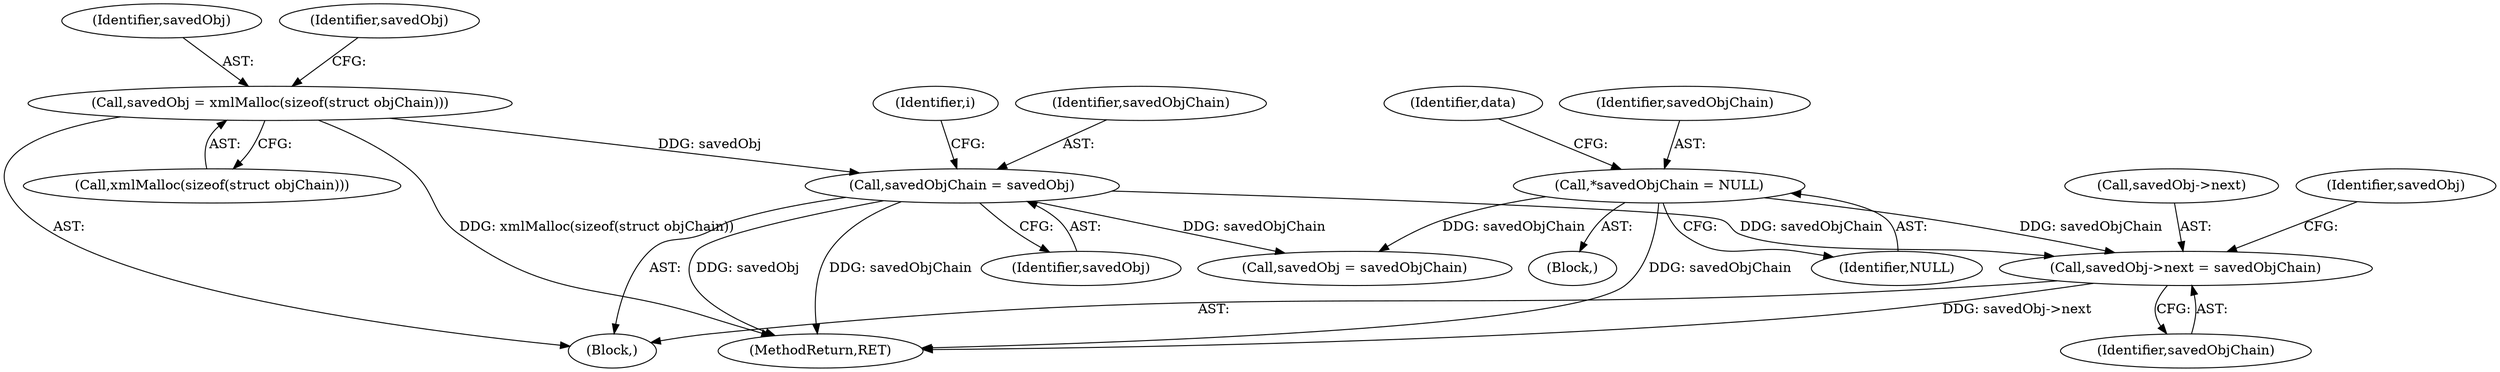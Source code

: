 digraph "0_Chrome_96dbafe288dbe2f0cc45fa3c39daf6d0c37acbab_6@pointer" {
"1000325" [label="(Call,savedObj->next = savedObjChain)"];
"1000141" [label="(Call,*savedObjChain = NULL)"];
"1000336" [label="(Call,savedObjChain = savedObj)"];
"1000320" [label="(Call,savedObj = xmlMalloc(sizeof(struct objChain)))"];
"1000326" [label="(Call,savedObj->next)"];
"1000322" [label="(Call,xmlMalloc(sizeof(struct objChain)))"];
"1000332" [label="(Identifier,savedObj)"];
"1000558" [label="(MethodReturn,RET)"];
"1000143" [label="(Identifier,NULL)"];
"1000318" [label="(Identifier,i)"];
"1000321" [label="(Identifier,savedObj)"];
"1000141" [label="(Call,*savedObjChain = NULL)"];
"1000336" [label="(Call,savedObjChain = savedObj)"];
"1000142" [label="(Identifier,savedObjChain)"];
"1000118" [label="(Block,)"];
"1000327" [label="(Identifier,savedObj)"];
"1000402" [label="(Call,savedObj = savedObjChain)"];
"1000329" [label="(Identifier,savedObjChain)"];
"1000146" [label="(Identifier,data)"];
"1000338" [label="(Identifier,savedObj)"];
"1000320" [label="(Call,savedObj = xmlMalloc(sizeof(struct objChain)))"];
"1000319" [label="(Block,)"];
"1000337" [label="(Identifier,savedObjChain)"];
"1000325" [label="(Call,savedObj->next = savedObjChain)"];
"1000325" -> "1000319"  [label="AST: "];
"1000325" -> "1000329"  [label="CFG: "];
"1000326" -> "1000325"  [label="AST: "];
"1000329" -> "1000325"  [label="AST: "];
"1000332" -> "1000325"  [label="CFG: "];
"1000325" -> "1000558"  [label="DDG: savedObj->next"];
"1000141" -> "1000325"  [label="DDG: savedObjChain"];
"1000336" -> "1000325"  [label="DDG: savedObjChain"];
"1000141" -> "1000118"  [label="AST: "];
"1000141" -> "1000143"  [label="CFG: "];
"1000142" -> "1000141"  [label="AST: "];
"1000143" -> "1000141"  [label="AST: "];
"1000146" -> "1000141"  [label="CFG: "];
"1000141" -> "1000558"  [label="DDG: savedObjChain"];
"1000141" -> "1000402"  [label="DDG: savedObjChain"];
"1000336" -> "1000319"  [label="AST: "];
"1000336" -> "1000338"  [label="CFG: "];
"1000337" -> "1000336"  [label="AST: "];
"1000338" -> "1000336"  [label="AST: "];
"1000318" -> "1000336"  [label="CFG: "];
"1000336" -> "1000558"  [label="DDG: savedObj"];
"1000336" -> "1000558"  [label="DDG: savedObjChain"];
"1000320" -> "1000336"  [label="DDG: savedObj"];
"1000336" -> "1000402"  [label="DDG: savedObjChain"];
"1000320" -> "1000319"  [label="AST: "];
"1000320" -> "1000322"  [label="CFG: "];
"1000321" -> "1000320"  [label="AST: "];
"1000322" -> "1000320"  [label="AST: "];
"1000327" -> "1000320"  [label="CFG: "];
"1000320" -> "1000558"  [label="DDG: xmlMalloc(sizeof(struct objChain))"];
}
